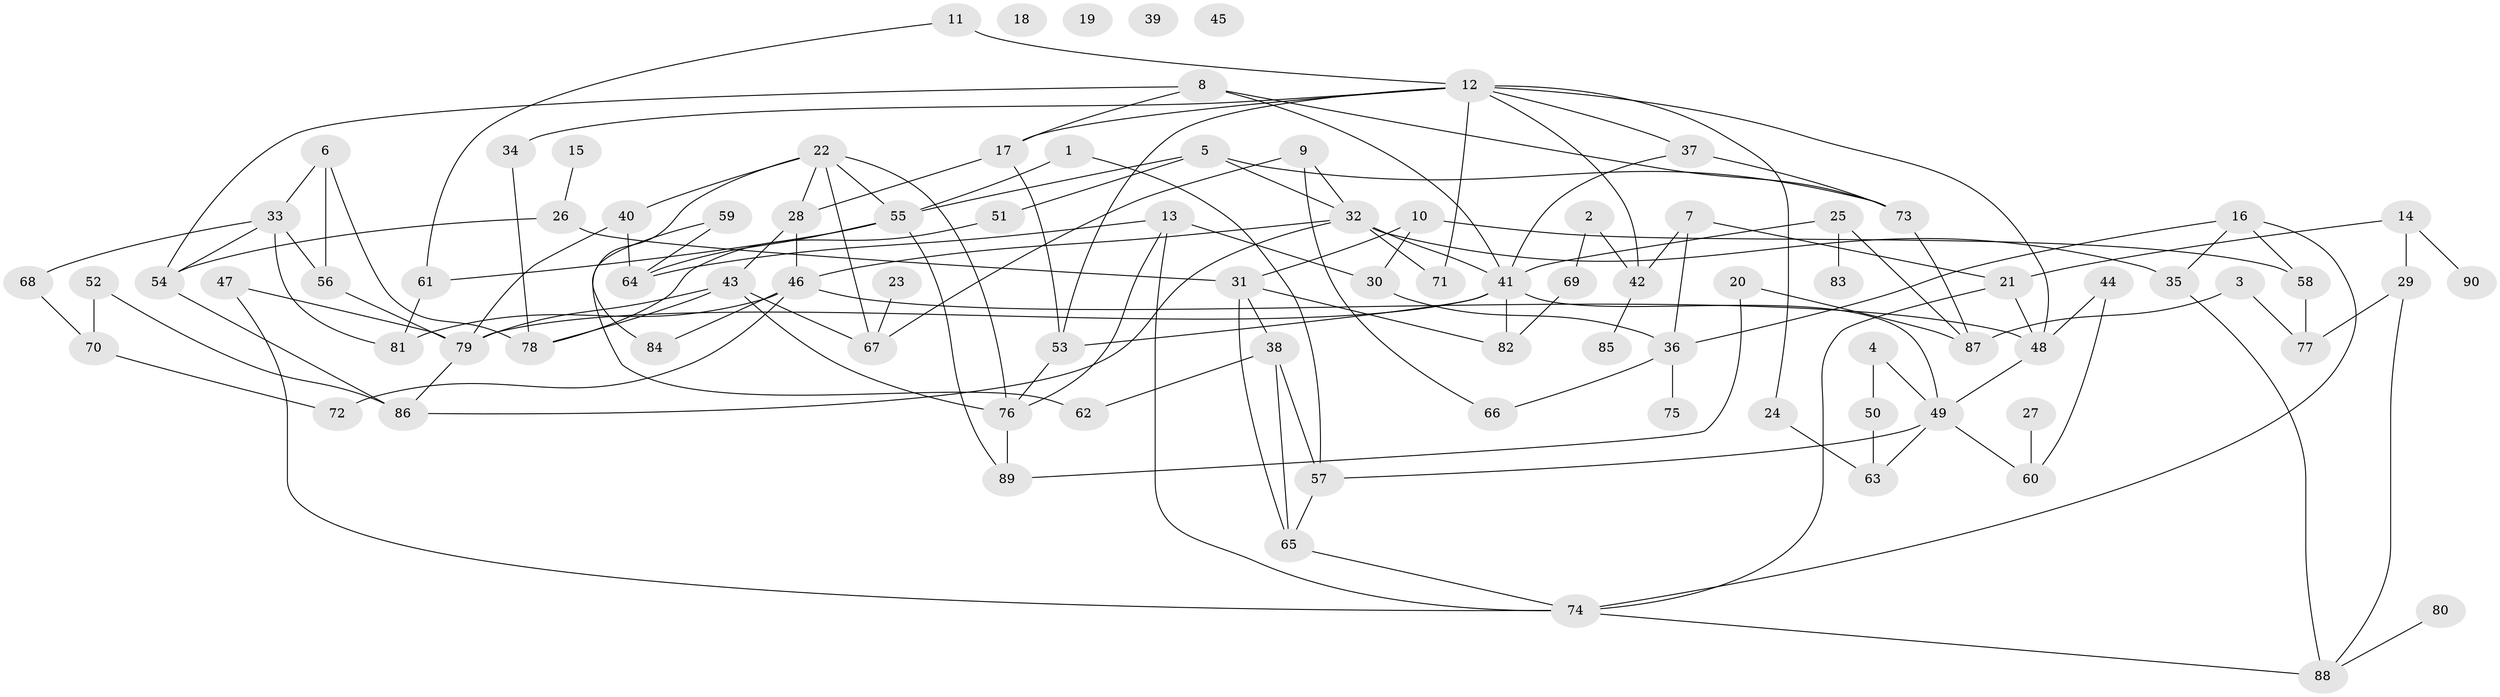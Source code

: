 // coarse degree distribution, {2: 0.22033898305084745, 3: 0.1864406779661017, 4: 0.0847457627118644, 6: 0.0847457627118644, 11: 0.01694915254237288, 8: 0.03389830508474576, 5: 0.1016949152542373, 0: 0.06779661016949153, 7: 0.11864406779661017, 1: 0.0847457627118644}
// Generated by graph-tools (version 1.1) at 2025/41/03/06/25 10:41:20]
// undirected, 90 vertices, 143 edges
graph export_dot {
graph [start="1"]
  node [color=gray90,style=filled];
  1;
  2;
  3;
  4;
  5;
  6;
  7;
  8;
  9;
  10;
  11;
  12;
  13;
  14;
  15;
  16;
  17;
  18;
  19;
  20;
  21;
  22;
  23;
  24;
  25;
  26;
  27;
  28;
  29;
  30;
  31;
  32;
  33;
  34;
  35;
  36;
  37;
  38;
  39;
  40;
  41;
  42;
  43;
  44;
  45;
  46;
  47;
  48;
  49;
  50;
  51;
  52;
  53;
  54;
  55;
  56;
  57;
  58;
  59;
  60;
  61;
  62;
  63;
  64;
  65;
  66;
  67;
  68;
  69;
  70;
  71;
  72;
  73;
  74;
  75;
  76;
  77;
  78;
  79;
  80;
  81;
  82;
  83;
  84;
  85;
  86;
  87;
  88;
  89;
  90;
  1 -- 55;
  1 -- 57;
  2 -- 42;
  2 -- 69;
  3 -- 77;
  3 -- 87;
  4 -- 49;
  4 -- 50;
  5 -- 32;
  5 -- 51;
  5 -- 55;
  5 -- 73;
  6 -- 33;
  6 -- 56;
  6 -- 78;
  7 -- 21;
  7 -- 36;
  7 -- 42;
  8 -- 17;
  8 -- 41;
  8 -- 54;
  8 -- 73;
  9 -- 32;
  9 -- 66;
  9 -- 67;
  10 -- 30;
  10 -- 31;
  10 -- 58;
  11 -- 12;
  11 -- 61;
  12 -- 17;
  12 -- 24;
  12 -- 34;
  12 -- 37;
  12 -- 42;
  12 -- 48;
  12 -- 53;
  12 -- 71;
  13 -- 30;
  13 -- 64;
  13 -- 74;
  13 -- 76;
  14 -- 21;
  14 -- 29;
  14 -- 90;
  15 -- 26;
  16 -- 35;
  16 -- 36;
  16 -- 58;
  16 -- 74;
  17 -- 28;
  17 -- 53;
  20 -- 87;
  20 -- 89;
  21 -- 48;
  21 -- 74;
  22 -- 28;
  22 -- 40;
  22 -- 55;
  22 -- 67;
  22 -- 76;
  22 -- 84;
  23 -- 67;
  24 -- 63;
  25 -- 41;
  25 -- 83;
  25 -- 87;
  26 -- 31;
  26 -- 54;
  27 -- 60;
  28 -- 43;
  28 -- 46;
  29 -- 77;
  29 -- 88;
  30 -- 36;
  31 -- 38;
  31 -- 65;
  31 -- 82;
  32 -- 35;
  32 -- 41;
  32 -- 46;
  32 -- 71;
  32 -- 86;
  33 -- 54;
  33 -- 56;
  33 -- 68;
  33 -- 81;
  34 -- 78;
  35 -- 88;
  36 -- 66;
  36 -- 75;
  37 -- 41;
  37 -- 73;
  38 -- 57;
  38 -- 62;
  38 -- 65;
  40 -- 64;
  40 -- 79;
  41 -- 49;
  41 -- 53;
  41 -- 79;
  41 -- 82;
  42 -- 85;
  43 -- 67;
  43 -- 76;
  43 -- 78;
  43 -- 79;
  44 -- 48;
  44 -- 60;
  46 -- 48;
  46 -- 72;
  46 -- 81;
  46 -- 84;
  47 -- 74;
  47 -- 79;
  48 -- 49;
  49 -- 57;
  49 -- 60;
  49 -- 63;
  50 -- 63;
  51 -- 78;
  52 -- 70;
  52 -- 86;
  53 -- 76;
  54 -- 86;
  55 -- 61;
  55 -- 64;
  55 -- 89;
  56 -- 79;
  57 -- 65;
  58 -- 77;
  59 -- 62;
  59 -- 64;
  61 -- 81;
  65 -- 74;
  68 -- 70;
  69 -- 82;
  70 -- 72;
  73 -- 87;
  74 -- 88;
  76 -- 89;
  79 -- 86;
  80 -- 88;
}
